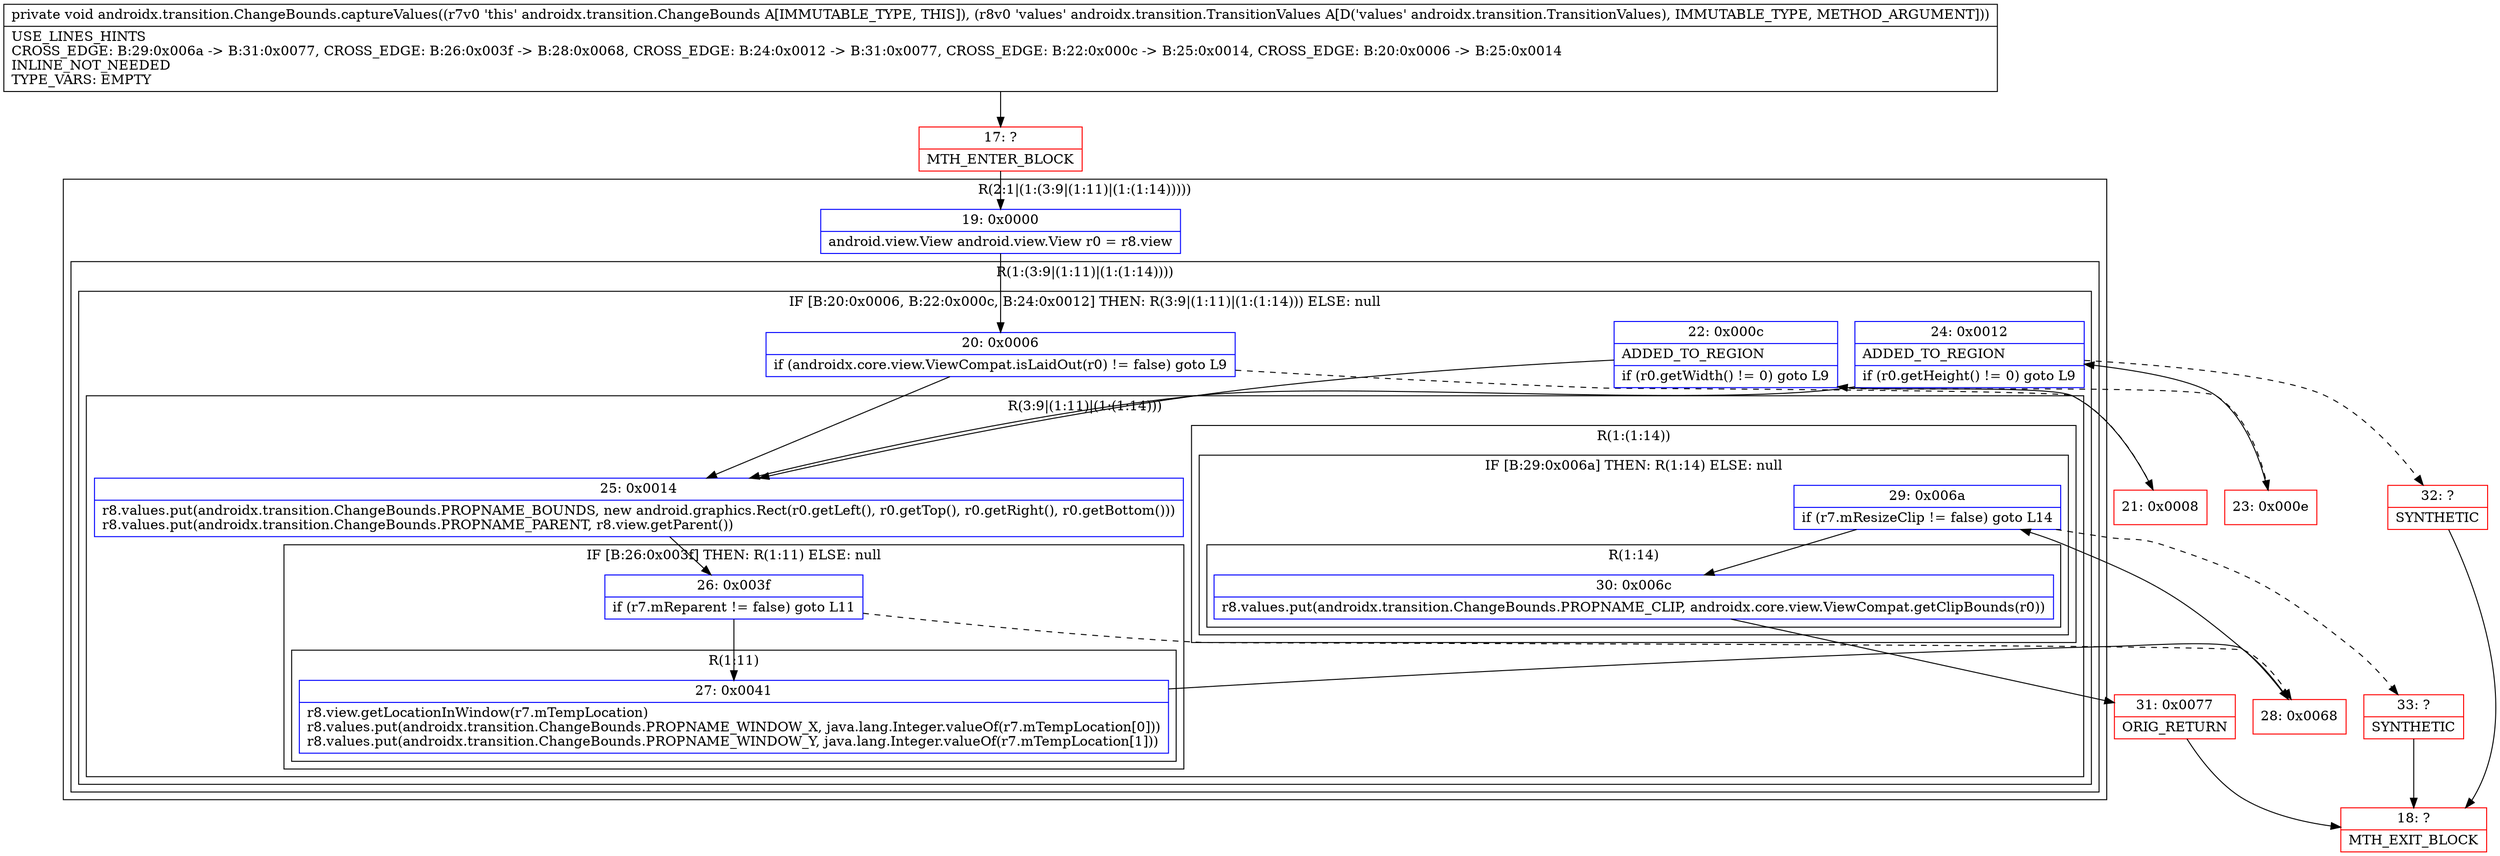 digraph "CFG forandroidx.transition.ChangeBounds.captureValues(Landroidx\/transition\/TransitionValues;)V" {
subgraph cluster_Region_1771403321 {
label = "R(2:1|(1:(3:9|(1:11)|(1:(1:14)))))";
node [shape=record,color=blue];
Node_19 [shape=record,label="{19\:\ 0x0000|android.view.View android.view.View r0 = r8.view\l}"];
subgraph cluster_Region_1854575531 {
label = "R(1:(3:9|(1:11)|(1:(1:14))))";
node [shape=record,color=blue];
subgraph cluster_IfRegion_1349626383 {
label = "IF [B:20:0x0006, B:22:0x000c, B:24:0x0012] THEN: R(3:9|(1:11)|(1:(1:14))) ELSE: null";
node [shape=record,color=blue];
Node_20 [shape=record,label="{20\:\ 0x0006|if (androidx.core.view.ViewCompat.isLaidOut(r0) != false) goto L9\l}"];
Node_22 [shape=record,label="{22\:\ 0x000c|ADDED_TO_REGION\l|if (r0.getWidth() != 0) goto L9\l}"];
Node_24 [shape=record,label="{24\:\ 0x0012|ADDED_TO_REGION\l|if (r0.getHeight() != 0) goto L9\l}"];
subgraph cluster_Region_820857793 {
label = "R(3:9|(1:11)|(1:(1:14)))";
node [shape=record,color=blue];
Node_25 [shape=record,label="{25\:\ 0x0014|r8.values.put(androidx.transition.ChangeBounds.PROPNAME_BOUNDS, new android.graphics.Rect(r0.getLeft(), r0.getTop(), r0.getRight(), r0.getBottom()))\lr8.values.put(androidx.transition.ChangeBounds.PROPNAME_PARENT, r8.view.getParent())\l}"];
subgraph cluster_IfRegion_367761876 {
label = "IF [B:26:0x003f] THEN: R(1:11) ELSE: null";
node [shape=record,color=blue];
Node_26 [shape=record,label="{26\:\ 0x003f|if (r7.mReparent != false) goto L11\l}"];
subgraph cluster_Region_257460638 {
label = "R(1:11)";
node [shape=record,color=blue];
Node_27 [shape=record,label="{27\:\ 0x0041|r8.view.getLocationInWindow(r7.mTempLocation)\lr8.values.put(androidx.transition.ChangeBounds.PROPNAME_WINDOW_X, java.lang.Integer.valueOf(r7.mTempLocation[0]))\lr8.values.put(androidx.transition.ChangeBounds.PROPNAME_WINDOW_Y, java.lang.Integer.valueOf(r7.mTempLocation[1]))\l}"];
}
}
subgraph cluster_Region_2120065329 {
label = "R(1:(1:14))";
node [shape=record,color=blue];
subgraph cluster_IfRegion_1148220058 {
label = "IF [B:29:0x006a] THEN: R(1:14) ELSE: null";
node [shape=record,color=blue];
Node_29 [shape=record,label="{29\:\ 0x006a|if (r7.mResizeClip != false) goto L14\l}"];
subgraph cluster_Region_202004278 {
label = "R(1:14)";
node [shape=record,color=blue];
Node_30 [shape=record,label="{30\:\ 0x006c|r8.values.put(androidx.transition.ChangeBounds.PROPNAME_CLIP, androidx.core.view.ViewCompat.getClipBounds(r0))\l}"];
}
}
}
}
}
}
}
Node_17 [shape=record,color=red,label="{17\:\ ?|MTH_ENTER_BLOCK\l}"];
Node_21 [shape=record,color=red,label="{21\:\ 0x0008}"];
Node_23 [shape=record,color=red,label="{23\:\ 0x000e}"];
Node_32 [shape=record,color=red,label="{32\:\ ?|SYNTHETIC\l}"];
Node_18 [shape=record,color=red,label="{18\:\ ?|MTH_EXIT_BLOCK\l}"];
Node_28 [shape=record,color=red,label="{28\:\ 0x0068}"];
Node_31 [shape=record,color=red,label="{31\:\ 0x0077|ORIG_RETURN\l}"];
Node_33 [shape=record,color=red,label="{33\:\ ?|SYNTHETIC\l}"];
MethodNode[shape=record,label="{private void androidx.transition.ChangeBounds.captureValues((r7v0 'this' androidx.transition.ChangeBounds A[IMMUTABLE_TYPE, THIS]), (r8v0 'values' androidx.transition.TransitionValues A[D('values' androidx.transition.TransitionValues), IMMUTABLE_TYPE, METHOD_ARGUMENT]))  | USE_LINES_HINTS\lCROSS_EDGE: B:29:0x006a \-\> B:31:0x0077, CROSS_EDGE: B:26:0x003f \-\> B:28:0x0068, CROSS_EDGE: B:24:0x0012 \-\> B:31:0x0077, CROSS_EDGE: B:22:0x000c \-\> B:25:0x0014, CROSS_EDGE: B:20:0x0006 \-\> B:25:0x0014\lINLINE_NOT_NEEDED\lTYPE_VARS: EMPTY\l}"];
MethodNode -> Node_17;Node_19 -> Node_20;
Node_20 -> Node_21[style=dashed];
Node_20 -> Node_25;
Node_22 -> Node_23[style=dashed];
Node_22 -> Node_25;
Node_24 -> Node_25;
Node_24 -> Node_32[style=dashed];
Node_25 -> Node_26;
Node_26 -> Node_27;
Node_26 -> Node_28[style=dashed];
Node_27 -> Node_28;
Node_29 -> Node_30;
Node_29 -> Node_33[style=dashed];
Node_30 -> Node_31;
Node_17 -> Node_19;
Node_21 -> Node_22;
Node_23 -> Node_24;
Node_32 -> Node_18;
Node_28 -> Node_29;
Node_31 -> Node_18;
Node_33 -> Node_18;
}

